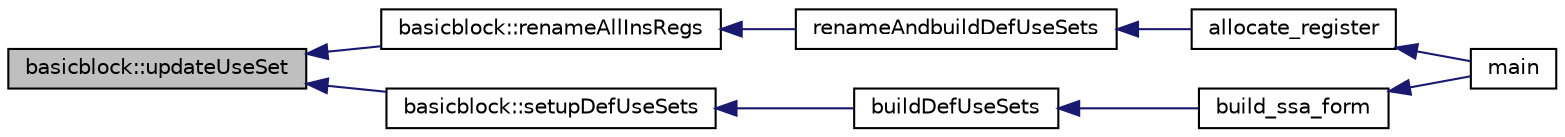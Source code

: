 digraph G
{
  edge [fontname="Helvetica",fontsize="10",labelfontname="Helvetica",labelfontsize="10"];
  node [fontname="Helvetica",fontsize="10",shape=record];
  rankdir=LR;
  Node1 [label="basicblock::updateUseSet",height=0.2,width=0.4,color="black", fillcolor="grey75", style="filled" fontcolor="black"];
  Node1 -> Node2 [dir=back,color="midnightblue",fontsize="10",style="solid",fontname="Helvetica"];
  Node2 [label="basicblock::renameAllInsRegs",height=0.2,width=0.4,color="black", fillcolor="white", style="filled",URL="$classbasicblock.html#a8493801bbd0b56aac41aa8cd2aedcea4"];
  Node2 -> Node3 [dir=back,color="midnightblue",fontsize="10",style="solid",fontname="Helvetica"];
  Node3 [label="renameAndbuildDefUseSets",height=0.2,width=0.4,color="black", fillcolor="white", style="filled",URL="$registerAllocate_8cpp.html#a398558d22a764dcc2fdc74639b3f56c6"];
  Node3 -> Node4 [dir=back,color="midnightblue",fontsize="10",style="solid",fontname="Helvetica"];
  Node4 [label="allocate_register",height=0.2,width=0.4,color="black", fillcolor="white", style="filled",URL="$registerAllocate_8h.html#adaeef7e1cff31b45dd8d7d8adbcd1662"];
  Node4 -> Node5 [dir=back,color="midnightblue",fontsize="10",style="solid",fontname="Helvetica"];
  Node5 [label="main",height=0.2,width=0.4,color="black", fillcolor="white", style="filled",URL="$main_8cpp.html#a0ddf1224851353fc92bfbff6f499fa97"];
  Node1 -> Node6 [dir=back,color="midnightblue",fontsize="10",style="solid",fontname="Helvetica"];
  Node6 [label="basicblock::setupDefUseSets",height=0.2,width=0.4,color="black", fillcolor="white", style="filled",URL="$classbasicblock.html#a828499c93c05d54ff789feed38051428"];
  Node6 -> Node7 [dir=back,color="midnightblue",fontsize="10",style="solid",fontname="Helvetica"];
  Node7 [label="buildDefUseSets",height=0.2,width=0.4,color="black", fillcolor="white", style="filled",URL="$ssa_8cpp.html#a2407eaf38be9d17167c4361072082608"];
  Node7 -> Node8 [dir=back,color="midnightblue",fontsize="10",style="solid",fontname="Helvetica"];
  Node8 [label="build_ssa_form",height=0.2,width=0.4,color="black", fillcolor="white", style="filled",URL="$ssa_8h.html#a99d7839751286ac78c627aabd383cb51"];
  Node8 -> Node5 [dir=back,color="midnightblue",fontsize="10",style="solid",fontname="Helvetica"];
}
